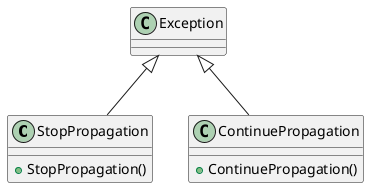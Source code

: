 @startuml
class StopPropagation {
    + StopPropagation()
}
class ContinuePropagation {
    + ContinuePropagation()
}
Exception <|-- StopPropagation
Exception <|-- ContinuePropagation
@enduml
